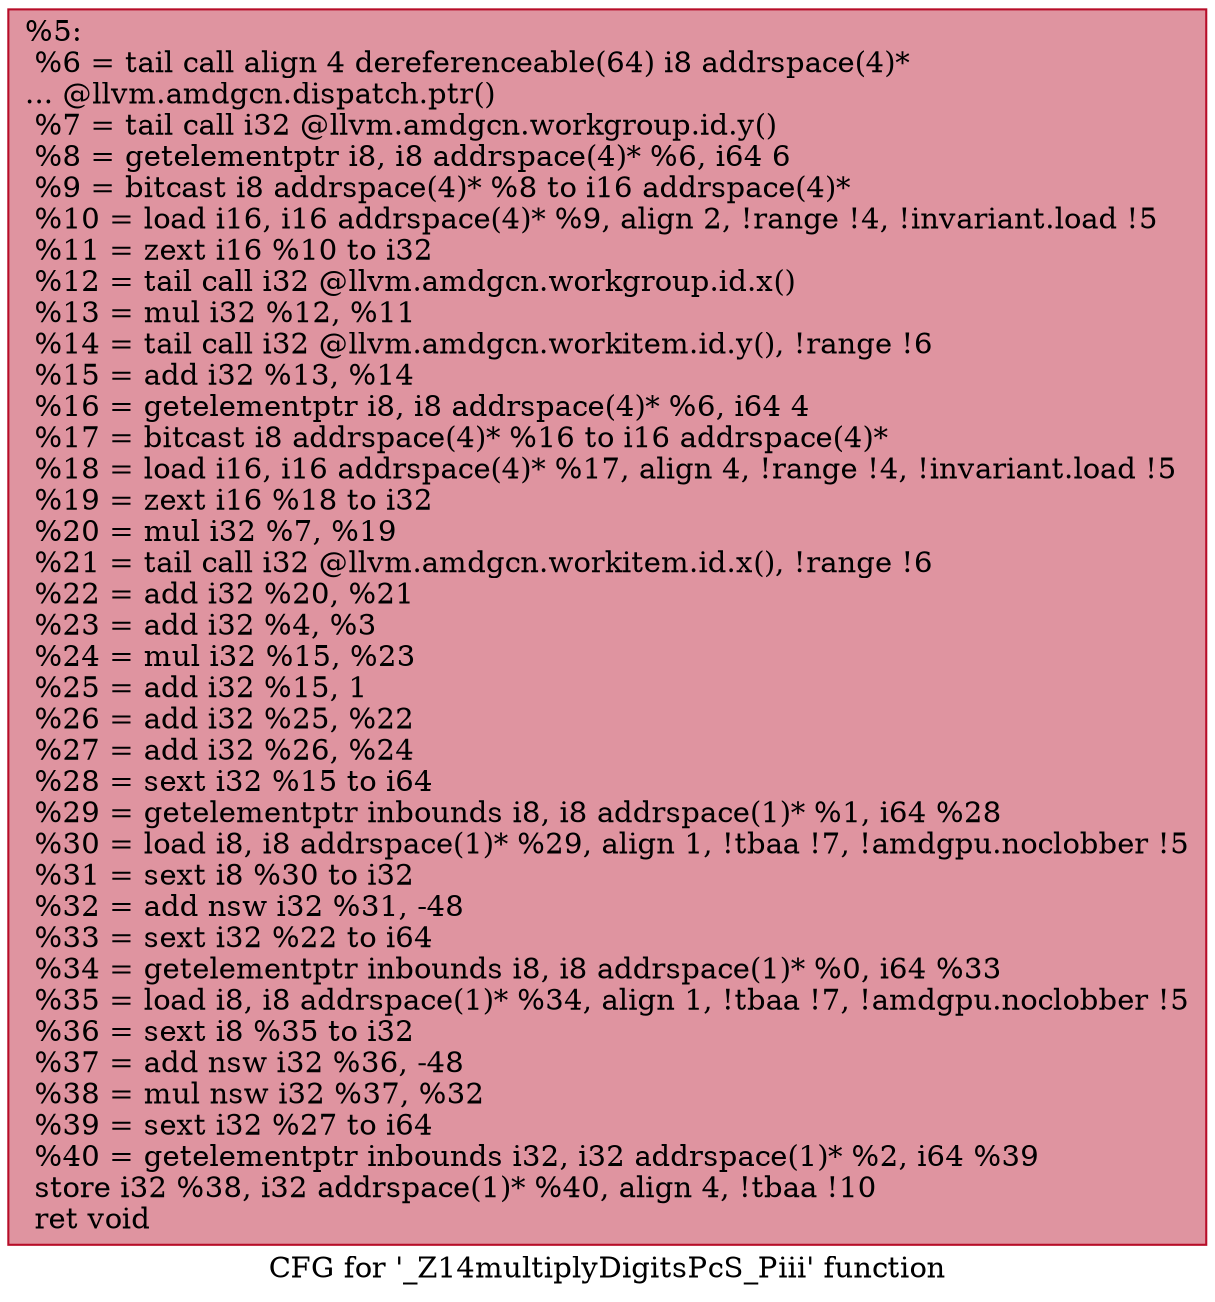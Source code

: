 digraph "CFG for '_Z14multiplyDigitsPcS_Piii' function" {
	label="CFG for '_Z14multiplyDigitsPcS_Piii' function";

	Node0x5a47450 [shape=record,color="#b70d28ff", style=filled, fillcolor="#b70d2870",label="{%5:\l  %6 = tail call align 4 dereferenceable(64) i8 addrspace(4)*\l... @llvm.amdgcn.dispatch.ptr()\l  %7 = tail call i32 @llvm.amdgcn.workgroup.id.y()\l  %8 = getelementptr i8, i8 addrspace(4)* %6, i64 6\l  %9 = bitcast i8 addrspace(4)* %8 to i16 addrspace(4)*\l  %10 = load i16, i16 addrspace(4)* %9, align 2, !range !4, !invariant.load !5\l  %11 = zext i16 %10 to i32\l  %12 = tail call i32 @llvm.amdgcn.workgroup.id.x()\l  %13 = mul i32 %12, %11\l  %14 = tail call i32 @llvm.amdgcn.workitem.id.y(), !range !6\l  %15 = add i32 %13, %14\l  %16 = getelementptr i8, i8 addrspace(4)* %6, i64 4\l  %17 = bitcast i8 addrspace(4)* %16 to i16 addrspace(4)*\l  %18 = load i16, i16 addrspace(4)* %17, align 4, !range !4, !invariant.load !5\l  %19 = zext i16 %18 to i32\l  %20 = mul i32 %7, %19\l  %21 = tail call i32 @llvm.amdgcn.workitem.id.x(), !range !6\l  %22 = add i32 %20, %21\l  %23 = add i32 %4, %3\l  %24 = mul i32 %15, %23\l  %25 = add i32 %15, 1\l  %26 = add i32 %25, %22\l  %27 = add i32 %26, %24\l  %28 = sext i32 %15 to i64\l  %29 = getelementptr inbounds i8, i8 addrspace(1)* %1, i64 %28\l  %30 = load i8, i8 addrspace(1)* %29, align 1, !tbaa !7, !amdgpu.noclobber !5\l  %31 = sext i8 %30 to i32\l  %32 = add nsw i32 %31, -48\l  %33 = sext i32 %22 to i64\l  %34 = getelementptr inbounds i8, i8 addrspace(1)* %0, i64 %33\l  %35 = load i8, i8 addrspace(1)* %34, align 1, !tbaa !7, !amdgpu.noclobber !5\l  %36 = sext i8 %35 to i32\l  %37 = add nsw i32 %36, -48\l  %38 = mul nsw i32 %37, %32\l  %39 = sext i32 %27 to i64\l  %40 = getelementptr inbounds i32, i32 addrspace(1)* %2, i64 %39\l  store i32 %38, i32 addrspace(1)* %40, align 4, !tbaa !10\l  ret void\l}"];
}
